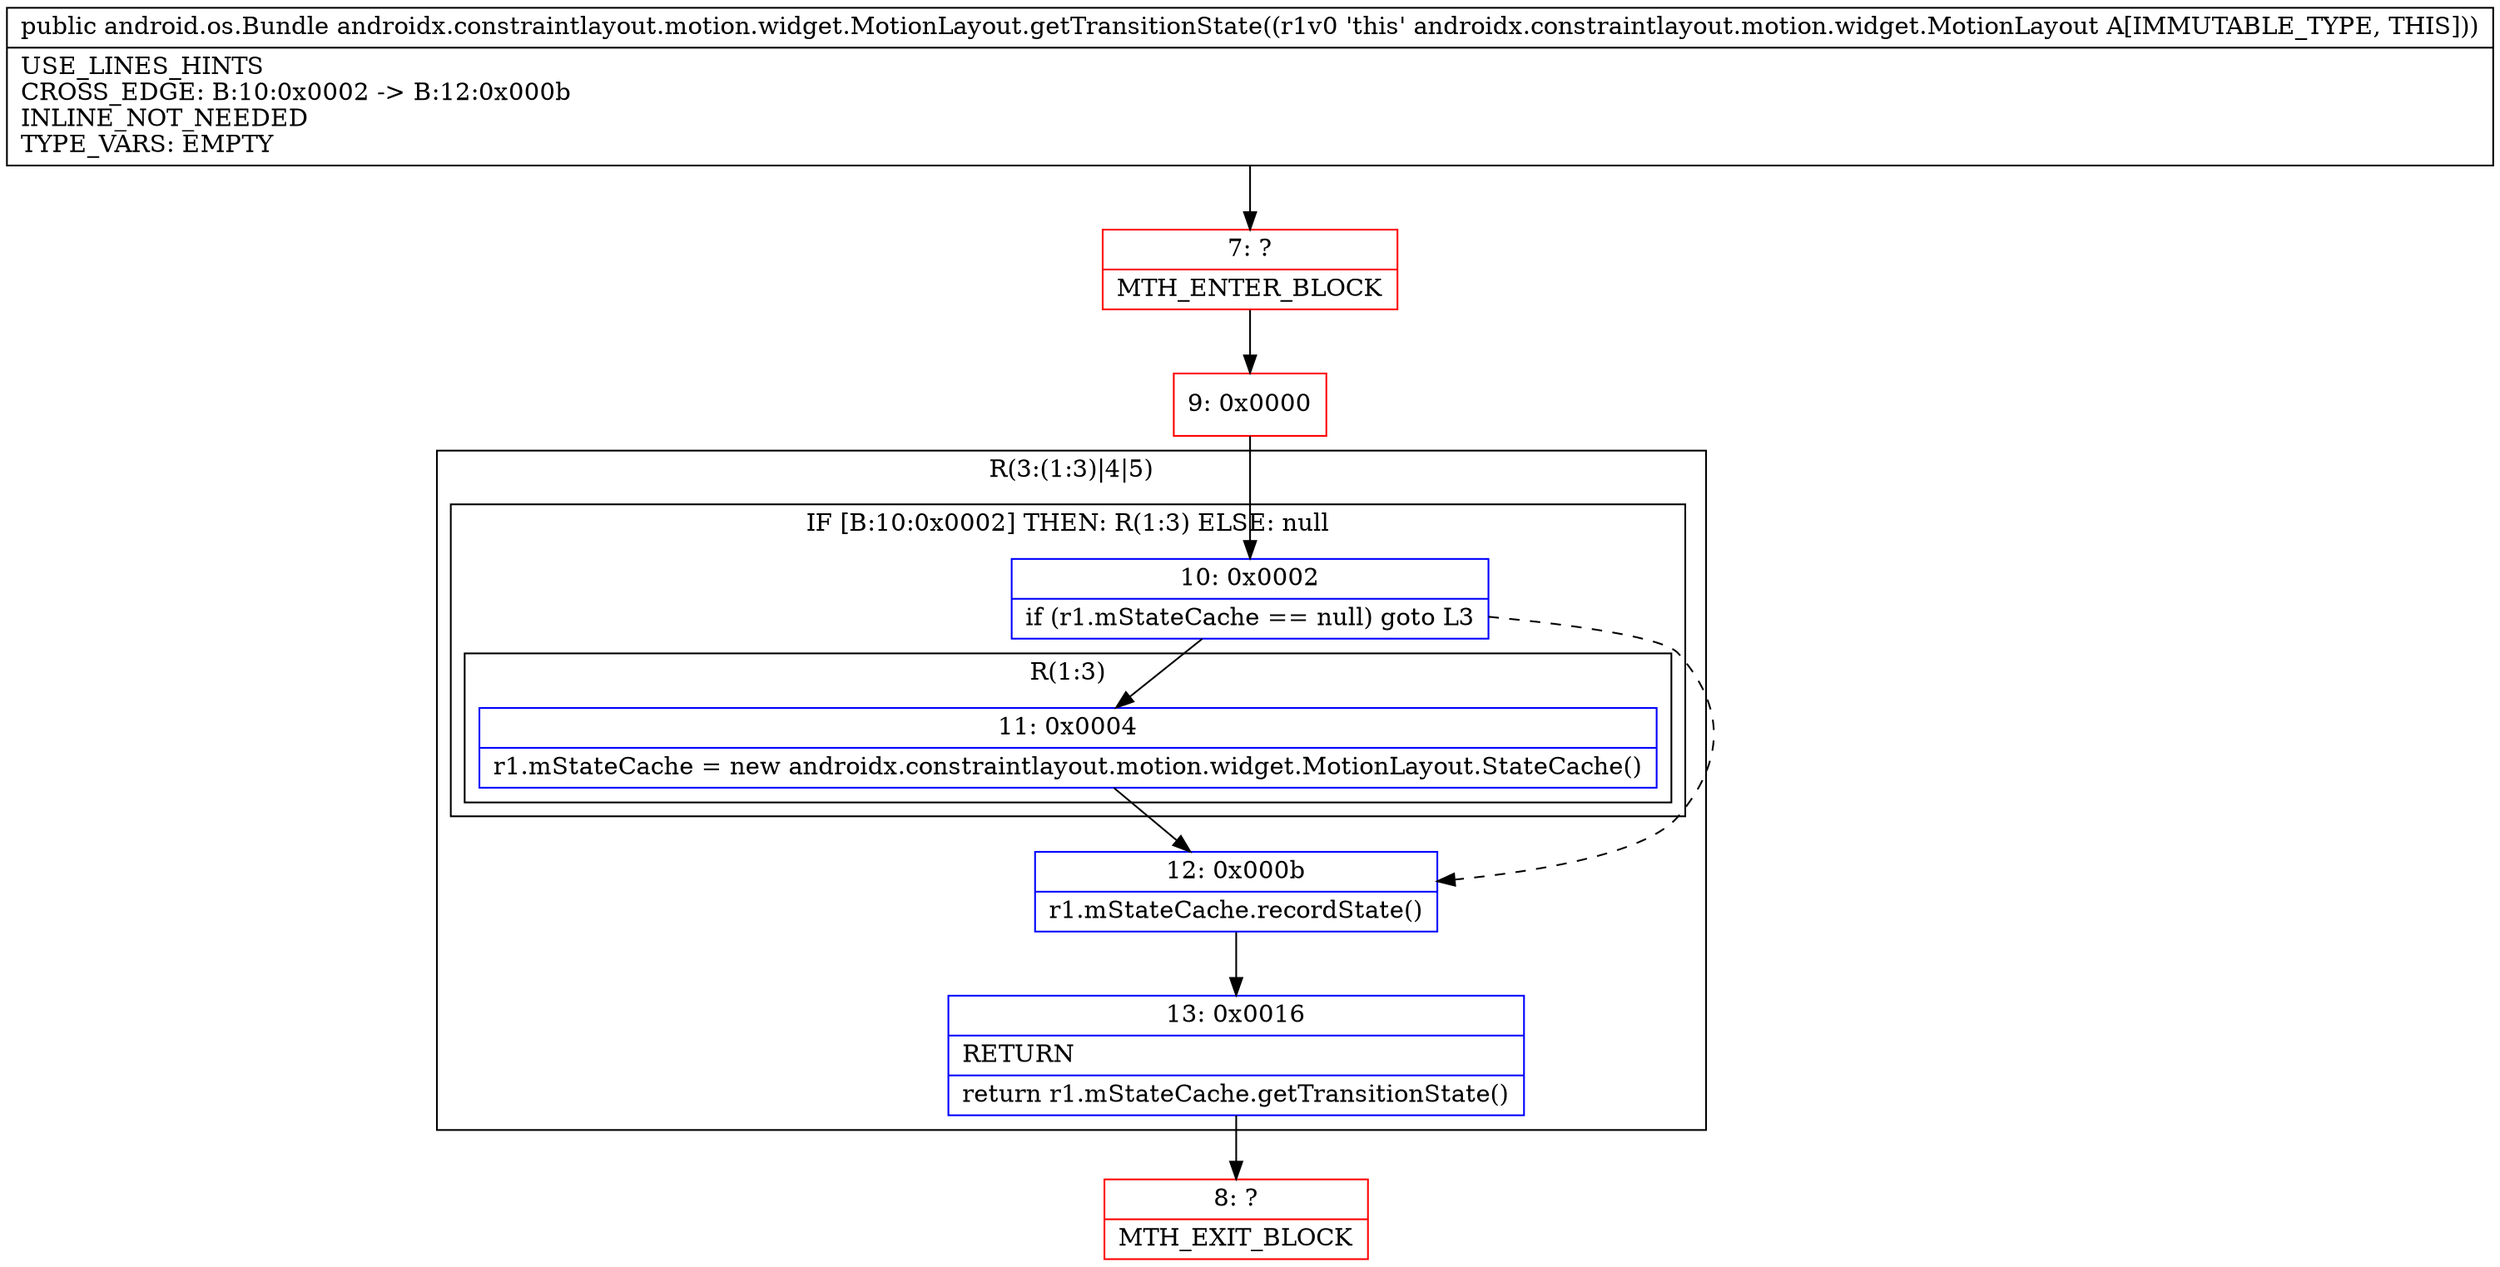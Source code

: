 digraph "CFG forandroidx.constraintlayout.motion.widget.MotionLayout.getTransitionState()Landroid\/os\/Bundle;" {
subgraph cluster_Region_1810855956 {
label = "R(3:(1:3)|4|5)";
node [shape=record,color=blue];
subgraph cluster_IfRegion_1077664861 {
label = "IF [B:10:0x0002] THEN: R(1:3) ELSE: null";
node [shape=record,color=blue];
Node_10 [shape=record,label="{10\:\ 0x0002|if (r1.mStateCache == null) goto L3\l}"];
subgraph cluster_Region_564696029 {
label = "R(1:3)";
node [shape=record,color=blue];
Node_11 [shape=record,label="{11\:\ 0x0004|r1.mStateCache = new androidx.constraintlayout.motion.widget.MotionLayout.StateCache()\l}"];
}
}
Node_12 [shape=record,label="{12\:\ 0x000b|r1.mStateCache.recordState()\l}"];
Node_13 [shape=record,label="{13\:\ 0x0016|RETURN\l|return r1.mStateCache.getTransitionState()\l}"];
}
Node_7 [shape=record,color=red,label="{7\:\ ?|MTH_ENTER_BLOCK\l}"];
Node_9 [shape=record,color=red,label="{9\:\ 0x0000}"];
Node_8 [shape=record,color=red,label="{8\:\ ?|MTH_EXIT_BLOCK\l}"];
MethodNode[shape=record,label="{public android.os.Bundle androidx.constraintlayout.motion.widget.MotionLayout.getTransitionState((r1v0 'this' androidx.constraintlayout.motion.widget.MotionLayout A[IMMUTABLE_TYPE, THIS]))  | USE_LINES_HINTS\lCROSS_EDGE: B:10:0x0002 \-\> B:12:0x000b\lINLINE_NOT_NEEDED\lTYPE_VARS: EMPTY\l}"];
MethodNode -> Node_7;Node_10 -> Node_11;
Node_10 -> Node_12[style=dashed];
Node_11 -> Node_12;
Node_12 -> Node_13;
Node_13 -> Node_8;
Node_7 -> Node_9;
Node_9 -> Node_10;
}

